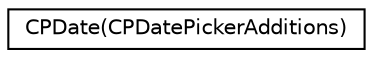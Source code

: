 digraph "Graphical Class Hierarchy"
{
  edge [fontname="Helvetica",fontsize="10",labelfontname="Helvetica",labelfontsize="10"];
  node [fontname="Helvetica",fontsize="10",shape=record];
  rankdir="LR";
  Node1 [label="CPDate(CPDatePickerAdditions)",height=0.2,width=0.4,color="black", fillcolor="white", style="filled",URL="$category_c_p_date_07_c_p_date_picker_additions_08.html"];
}
